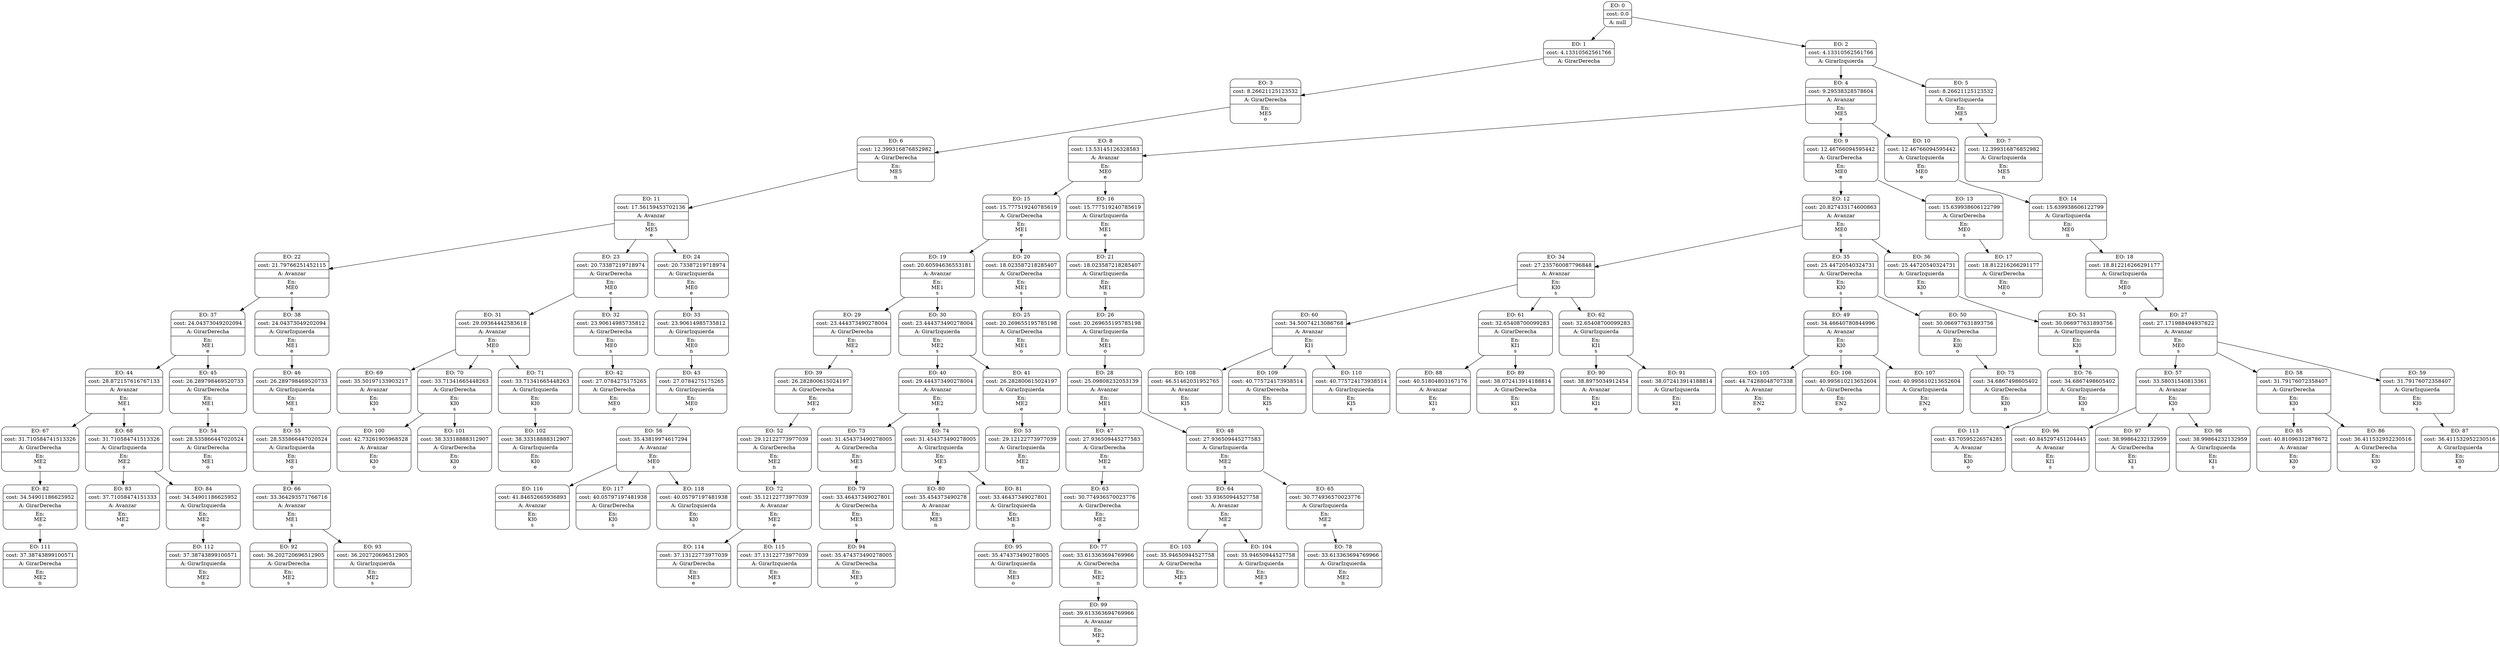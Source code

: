 digraph g {
node [shape = Mrecord];
nodo0[label="{EO: 0|cost: 0.0|A: null}"]
nodo1[label="{EO: 1|cost: 4.13310562561766|A: GirarDerecha}"]
nodo3[label="{EO: 3|cost: 8.26621125123532|A: GirarDerecha|En:\nME5\no}"]
nodo6[label="{EO: 6|cost: 12.399316876852982|A: GirarDerecha|En:\nME5\nn}"]
nodo11[label="{EO: 11|cost: 17.56159453702136|A: Avanzar|En:\nME5\ne}"]
nodo22[label="{EO: 22|cost: 21.79766251452115|A: Avanzar|En:\nME0\ne}"]
nodo37[label="{EO: 37|cost: 24.04373049202094|A: GirarDerecha|En:\nME1\ne}"]
nodo44[label="{EO: 44|cost: 28.872157616767133|A: Avanzar|En:\nME1\ns}"]
nodo67[label="{EO: 67|cost: 31.710584741513326|A: GirarDerecha|En:\nME2\ns}"]
nodo82[label="{EO: 82|cost: 34.54901186625952|A: GirarDerecha|En:\nME2\no}"]
nodo111[label="{EO: 111|cost: 37.38743899100571|A: GirarDerecha|En:\nME2\nn}"]

nodo82 -> nodo111;

nodo67 -> nodo82;

nodo44 -> nodo67;
nodo68[label="{EO: 68|cost: 31.710584741513326|A: GirarIzquierda|En:\nME2\ns}"]
nodo83[label="{EO: 83|cost: 37.71058474151333|A: Avanzar|En:\nME2\ne}"]

nodo68 -> nodo83;
nodo84[label="{EO: 84|cost: 34.54901186625952|A: GirarIzquierda|En:\nME2\ne}"]
nodo112[label="{EO: 112|cost: 37.38743899100571|A: GirarIzquierda|En:\nME2\nn}"]

nodo84 -> nodo112;

nodo68 -> nodo84;

nodo44 -> nodo68;

nodo37 -> nodo44;
nodo45[label="{EO: 45|cost: 26.289798469520733|A: GirarDerecha|En:\nME1\ns}"]
nodo54[label="{EO: 54|cost: 28.535866447020524|A: GirarDerecha|En:\nME1\no}"]

nodo45 -> nodo54;

nodo37 -> nodo45;

nodo22 -> nodo37;
nodo38[label="{EO: 38|cost: 24.04373049202094|A: GirarIzquierda|En:\nME1\ne}"]
nodo46[label="{EO: 46|cost: 26.289798469520733|A: GirarIzquierda|En:\nME1\nn}"]
nodo55[label="{EO: 55|cost: 28.535866447020524|A: GirarIzquierda|En:\nME1\no}"]
nodo66[label="{EO: 66|cost: 33.364293571766716|A: Avanzar|En:\nME1\ns}"]
nodo92[label="{EO: 92|cost: 36.202720696512905|A: GirarDerecha|En:\nME2\ns}"]

nodo66 -> nodo92;
nodo93[label="{EO: 93|cost: 36.202720696512905|A: GirarIzquierda|En:\nME2\ns}"]

nodo66 -> nodo93;

nodo55 -> nodo66;

nodo46 -> nodo55;

nodo38 -> nodo46;

nodo22 -> nodo38;

nodo11 -> nodo22;
nodo23[label="{EO: 23|cost: 20.73387219718974|A: GirarDerecha|En:\nME0\ne}"]
nodo31[label="{EO: 31|cost: 29.09364442583618|A: Avanzar|En:\nME0\ns}"]
nodo69[label="{EO: 69|cost: 35.50197133903217|A: Avanzar|En:\nKI0\ns}"]

nodo31 -> nodo69;
nodo70[label="{EO: 70|cost: 33.71341665448263|A: GirarDerecha|En:\nKI0\ns}"]
nodo100[label="{EO: 100|cost: 42.73261905968528|A: Avanzar|En:\nKI0\no}"]

nodo70 -> nodo100;
nodo101[label="{EO: 101|cost: 38.33318888312907|A: GirarDerecha|En:\nKI0\no}"]

nodo70 -> nodo101;

nodo31 -> nodo70;
nodo71[label="{EO: 71|cost: 33.71341665448263|A: GirarIzquierda|En:\nKI0\ns}"]
nodo102[label="{EO: 102|cost: 38.33318888312907|A: GirarIzquierda|En:\nKI0\ne}"]

nodo71 -> nodo102;

nodo31 -> nodo71;

nodo23 -> nodo31;
nodo32[label="{EO: 32|cost: 23.90614985735812|A: GirarDerecha|En:\nME0\ns}"]
nodo42[label="{EO: 42|cost: 27.0784275175265|A: GirarDerecha|En:\nME0\no}"]

nodo32 -> nodo42;

nodo23 -> nodo32;

nodo11 -> nodo23;
nodo24[label="{EO: 24|cost: 20.73387219718974|A: GirarIzquierda|En:\nME0\ne}"]
nodo33[label="{EO: 33|cost: 23.90614985735812|A: GirarIzquierda|En:\nME0\nn}"]
nodo43[label="{EO: 43|cost: 27.0784275175265|A: GirarIzquierda|En:\nME0\no}"]
nodo56[label="{EO: 56|cost: 35.43819974617294|A: Avanzar|En:\nME0\ns}"]
nodo116[label="{EO: 116|cost: 41.84652665936893|A: Avanzar|En:\nKI0\ns}"]

nodo56 -> nodo116;
nodo117[label="{EO: 117|cost: 40.05797197481938|A: GirarDerecha|En:\nKI0\ns}"]

nodo56 -> nodo117;
nodo118[label="{EO: 118|cost: 40.05797197481938|A: GirarIzquierda|En:\nKI0\ns}"]

nodo56 -> nodo118;

nodo43 -> nodo56;

nodo33 -> nodo43;

nodo24 -> nodo33;

nodo11 -> nodo24;

nodo6 -> nodo11;

nodo3 -> nodo6;

nodo1 -> nodo3;

nodo0 -> nodo1;
nodo2[label="{EO: 2|cost: 4.13310562561766|A: GirarIzquierda}"]
nodo4[label="{EO: 4|cost: 9.29538328578604|A: Avanzar|En:\nME5\ne}"]
nodo8[label="{EO: 8|cost: 13.53145126328583|A: Avanzar|En:\nME0\ne}"]
nodo15[label="{EO: 15|cost: 15.777519240785619|A: GirarDerecha|En:\nME1\ne}"]
nodo19[label="{EO: 19|cost: 20.60594636553181|A: Avanzar|En:\nME1\ns}"]
nodo29[label="{EO: 29|cost: 23.444373490278004|A: GirarDerecha|En:\nME2\ns}"]
nodo39[label="{EO: 39|cost: 26.282800615024197|A: GirarDerecha|En:\nME2\no}"]
nodo52[label="{EO: 52|cost: 29.12122773977039|A: GirarDerecha|En:\nME2\nn}"]
nodo72[label="{EO: 72|cost: 35.12122773977039|A: Avanzar|En:\nME2\ne}"]
nodo114[label="{EO: 114|cost: 37.13122773977039|A: GirarDerecha|En:\nME3\ne}"]

nodo72 -> nodo114;
nodo115[label="{EO: 115|cost: 37.13122773977039|A: GirarIzquierda|En:\nME3\ne}"]

nodo72 -> nodo115;

nodo52 -> nodo72;

nodo39 -> nodo52;

nodo29 -> nodo39;

nodo19 -> nodo29;
nodo30[label="{EO: 30|cost: 23.444373490278004|A: GirarIzquierda|En:\nME2\ns}"]
nodo40[label="{EO: 40|cost: 29.444373490278004|A: Avanzar|En:\nME2\ne}"]
nodo73[label="{EO: 73|cost: 31.454373490278005|A: GirarDerecha|En:\nME3\ne}"]
nodo79[label="{EO: 79|cost: 33.46437349027801|A: GirarDerecha|En:\nME3\ns}"]
nodo94[label="{EO: 94|cost: 35.474373490278005|A: GirarDerecha|En:\nME3\no}"]

nodo79 -> nodo94;

nodo73 -> nodo79;

nodo40 -> nodo73;
nodo74[label="{EO: 74|cost: 31.454373490278005|A: GirarIzquierda|En:\nME3\ne}"]
nodo80[label="{EO: 80|cost: 35.454373490278|A: Avanzar|En:\nME3\nn}"]

nodo74 -> nodo80;
nodo81[label="{EO: 81|cost: 33.46437349027801|A: GirarIzquierda|En:\nME3\nn}"]
nodo95[label="{EO: 95|cost: 35.474373490278005|A: GirarIzquierda|En:\nME3\no}"]

nodo81 -> nodo95;

nodo74 -> nodo81;

nodo40 -> nodo74;

nodo30 -> nodo40;
nodo41[label="{EO: 41|cost: 26.282800615024197|A: GirarIzquierda|En:\nME2\ne}"]
nodo53[label="{EO: 53|cost: 29.12122773977039|A: GirarIzquierda|En:\nME2\nn}"]

nodo41 -> nodo53;

nodo30 -> nodo41;

nodo19 -> nodo30;

nodo15 -> nodo19;
nodo20[label="{EO: 20|cost: 18.023587218285407|A: GirarDerecha|En:\nME1\ns}"]
nodo25[label="{EO: 25|cost: 20.269655195785198|A: GirarDerecha|En:\nME1\no}"]

nodo20 -> nodo25;

nodo15 -> nodo20;

nodo8 -> nodo15;
nodo16[label="{EO: 16|cost: 15.777519240785619|A: GirarIzquierda|En:\nME1\ne}"]
nodo21[label="{EO: 21|cost: 18.023587218285407|A: GirarIzquierda|En:\nME1\nn}"]
nodo26[label="{EO: 26|cost: 20.269655195785198|A: GirarIzquierda|En:\nME1\no}"]
nodo28[label="{EO: 28|cost: 25.09808232053139|A: Avanzar|En:\nME1\ns}"]
nodo47[label="{EO: 47|cost: 27.936509445277583|A: GirarDerecha|En:\nME2\ns}"]
nodo63[label="{EO: 63|cost: 30.774936570023776|A: GirarDerecha|En:\nME2\no}"]
nodo77[label="{EO: 77|cost: 33.613363694769966|A: GirarDerecha|En:\nME2\nn}"]
nodo99[label="{EO: 99|cost: 39.613363694769966|A: Avanzar|En:\nME2\ne}"]

nodo77 -> nodo99;

nodo63 -> nodo77;

nodo47 -> nodo63;

nodo28 -> nodo47;
nodo48[label="{EO: 48|cost: 27.936509445277583|A: GirarIzquierda|En:\nME2\ns}"]
nodo64[label="{EO: 64|cost: 33.93650944527758|A: Avanzar|En:\nME2\ne}"]
nodo103[label="{EO: 103|cost: 35.94650944527758|A: GirarDerecha|En:\nME3\ne}"]

nodo64 -> nodo103;
nodo104[label="{EO: 104|cost: 35.94650944527758|A: GirarIzquierda|En:\nME3\ne}"]

nodo64 -> nodo104;

nodo48 -> nodo64;
nodo65[label="{EO: 65|cost: 30.774936570023776|A: GirarIzquierda|En:\nME2\ne}"]
nodo78[label="{EO: 78|cost: 33.613363694769966|A: GirarIzquierda|En:\nME2\nn}"]

nodo65 -> nodo78;

nodo48 -> nodo65;

nodo28 -> nodo48;

nodo26 -> nodo28;

nodo21 -> nodo26;

nodo16 -> nodo21;

nodo8 -> nodo16;

nodo4 -> nodo8;
nodo9[label="{EO: 9|cost: 12.46766094595442|A: GirarDerecha|En:\nME0\ne}"]
nodo12[label="{EO: 12|cost: 20.827433174600863|A: Avanzar|En:\nME0\ns}"]
nodo34[label="{EO: 34|cost: 27.235760087796848|A: Avanzar|En:\nKI0\ns}"]
nodo60[label="{EO: 60|cost: 34.50074213086768|A: Avanzar|En:\nKI1\ns}"]
nodo108[label="{EO: 108|cost: 46.51462031952765|A: Avanzar|En:\nKI5\ns}"]

nodo60 -> nodo108;
nodo109[label="{EO: 109|cost: 40.775724173938514|A: GirarDerecha|En:\nKI5\ns}"]

nodo60 -> nodo109;
nodo110[label="{EO: 110|cost: 40.775724173938514|A: GirarIzquierda|En:\nKI5\ns}"]

nodo60 -> nodo110;

nodo34 -> nodo60;
nodo61[label="{EO: 61|cost: 32.65408700099283|A: GirarDerecha|En:\nKI1\ns}"]
nodo88[label="{EO: 88|cost: 40.51804803167176|A: Avanzar|En:\nKI1\no}"]

nodo61 -> nodo88;
nodo89[label="{EO: 89|cost: 38.072413914188814|A: GirarDerecha|En:\nKI1\no}"]

nodo61 -> nodo89;

nodo34 -> nodo61;
nodo62[label="{EO: 62|cost: 32.65408700099283|A: GirarIzquierda|En:\nKI1\ns}"]
nodo90[label="{EO: 90|cost: 38.8975034912454|A: Avanzar|En:\nKI1\ne}"]

nodo62 -> nodo90;
nodo91[label="{EO: 91|cost: 38.072413914188814|A: GirarIzquierda|En:\nKI1\ne}"]

nodo62 -> nodo91;

nodo34 -> nodo62;

nodo12 -> nodo34;
nodo35[label="{EO: 35|cost: 25.44720540324731|A: GirarDerecha|En:\nKI0\ns}"]
nodo49[label="{EO: 49|cost: 34.46640780844996|A: Avanzar|En:\nKI0\no}"]
nodo105[label="{EO: 105|cost: 44.74288048707338|A: Avanzar|En:\nEN2\no}"]

nodo49 -> nodo105;
nodo106[label="{EO: 106|cost: 40.995610213652604|A: GirarDerecha|En:\nEN2\no}"]

nodo49 -> nodo106;
nodo107[label="{EO: 107|cost: 40.995610213652604|A: GirarIzquierda|En:\nEN2\no}"]

nodo49 -> nodo107;

nodo35 -> nodo49;
nodo50[label="{EO: 50|cost: 30.066977631893756|A: GirarDerecha|En:\nKI0\no}"]
nodo75[label="{EO: 75|cost: 34.6867498605402|A: GirarDerecha|En:\nKI0\nn}"]

nodo50 -> nodo75;

nodo35 -> nodo50;

nodo12 -> nodo35;
nodo36[label="{EO: 36|cost: 25.44720540324731|A: GirarIzquierda|En:\nKI0\ns}"]
nodo51[label="{EO: 51|cost: 30.066977631893756|A: GirarIzquierda|En:\nKI0\ne}"]
nodo76[label="{EO: 76|cost: 34.6867498605402|A: GirarIzquierda|En:\nKI0\nn}"]
nodo113[label="{EO: 113|cost: 43.70595226574285|A: Avanzar|En:\nKI0\no}"]

nodo76 -> nodo113;

nodo51 -> nodo76;

nodo36 -> nodo51;

nodo12 -> nodo36;

nodo9 -> nodo12;
nodo13[label="{EO: 13|cost: 15.639938606122799|A: GirarDerecha|En:\nME0\ns}"]
nodo17[label="{EO: 17|cost: 18.812216266291177|A: GirarDerecha|En:\nME0\no}"]

nodo13 -> nodo17;

nodo9 -> nodo13;

nodo4 -> nodo9;
nodo10[label="{EO: 10|cost: 12.46766094595442|A: GirarIzquierda|En:\nME0\ne}"]
nodo14[label="{EO: 14|cost: 15.639938606122799|A: GirarIzquierda|En:\nME0\nn}"]
nodo18[label="{EO: 18|cost: 18.812216266291177|A: GirarIzquierda|En:\nME0\no}"]
nodo27[label="{EO: 27|cost: 27.171988494937622|A: Avanzar|En:\nME0\ns}"]
nodo57[label="{EO: 57|cost: 33.58031540813361|A: Avanzar|En:\nKI0\ns}"]
nodo96[label="{EO: 96|cost: 40.845297451204445|A: Avanzar|En:\nKI1\ns}"]

nodo57 -> nodo96;
nodo97[label="{EO: 97|cost: 38.99864232132959|A: GirarDerecha|En:\nKI1\ns}"]

nodo57 -> nodo97;
nodo98[label="{EO: 98|cost: 38.99864232132959|A: GirarIzquierda|En:\nKI1\ns}"]

nodo57 -> nodo98;

nodo27 -> nodo57;
nodo58[label="{EO: 58|cost: 31.79176072358407|A: GirarDerecha|En:\nKI0\ns}"]
nodo85[label="{EO: 85|cost: 40.81096312878672|A: Avanzar|En:\nKI0\no}"]

nodo58 -> nodo85;
nodo86[label="{EO: 86|cost: 36.411532952230516|A: GirarDerecha|En:\nKI0\no}"]

nodo58 -> nodo86;

nodo27 -> nodo58;
nodo59[label="{EO: 59|cost: 31.79176072358407|A: GirarIzquierda|En:\nKI0\ns}"]
nodo87[label="{EO: 87|cost: 36.411532952230516|A: GirarIzquierda|En:\nKI0\ne}"]

nodo59 -> nodo87;

nodo27 -> nodo59;

nodo18 -> nodo27;

nodo14 -> nodo18;

nodo10 -> nodo14;

nodo4 -> nodo10;

nodo2 -> nodo4;
nodo5[label="{EO: 5|cost: 8.26621125123532|A: GirarIzquierda|En:\nME5\ne}"]
nodo7[label="{EO: 7|cost: 12.399316876852982|A: GirarIzquierda|En:\nME5\nn}"]

nodo5 -> nodo7;

nodo2 -> nodo5;

nodo0 -> nodo2;


}